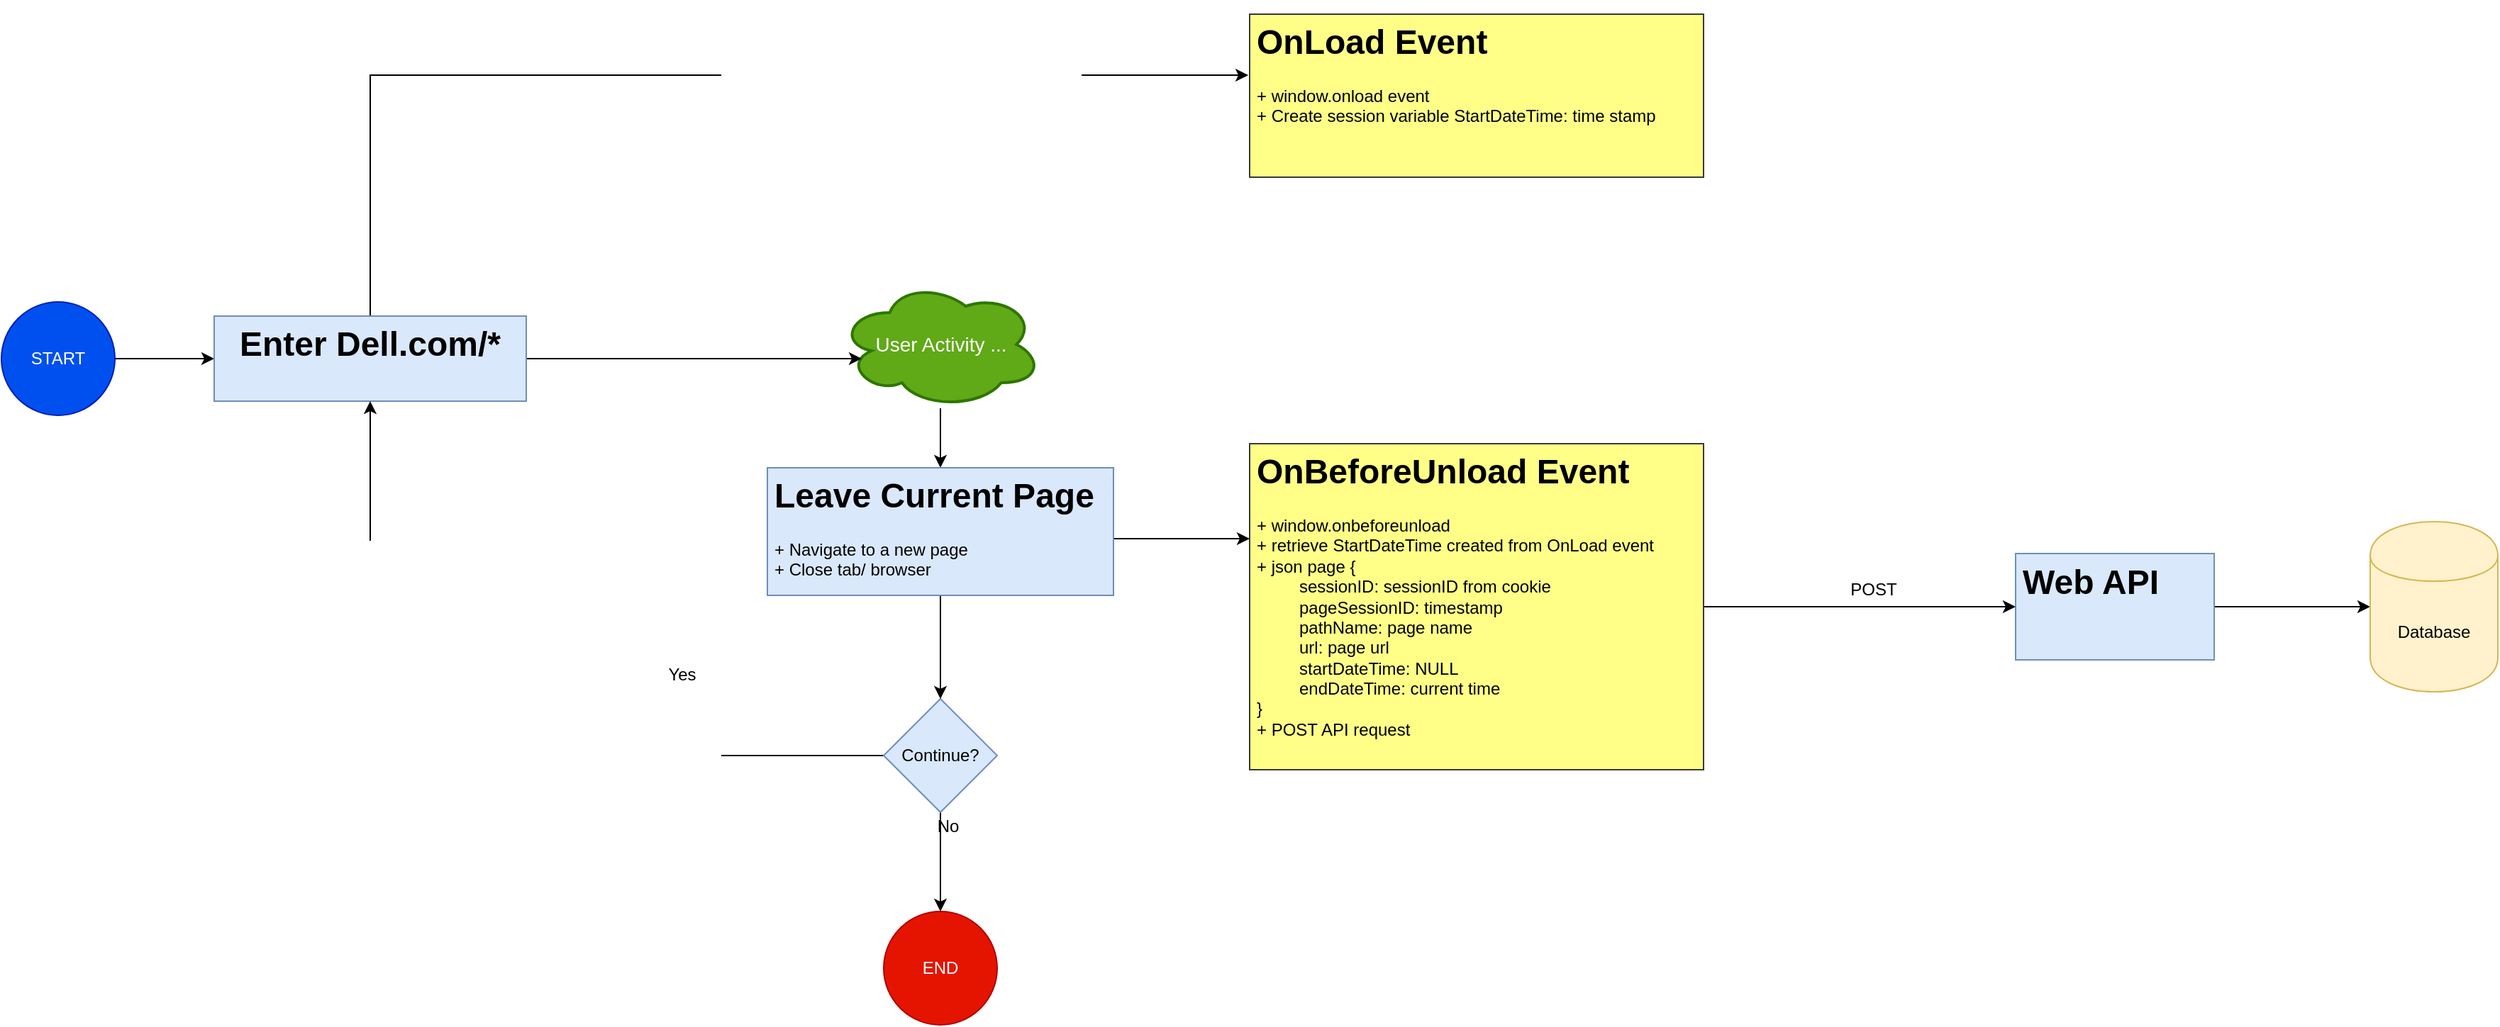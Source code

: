 <mxfile version="12.1.8" type="gitlab" pages="4">
  <diagram id="dEG2URuSuMENRV_pNjTM" name="VisistedPage">
    <mxGraphModel dx="2258" dy="777" grid="1" gridSize="10" guides="1" tooltips="1" connect="1" arrows="1" fold="1" page="1" pageScale="1" pageWidth="850" pageHeight="1100" math="0" shadow="0">
      <root>
        <mxCell id="0"/>
        <mxCell id="1" parent="0"/>
        <mxCell id="zZMmj_Sp9JjqsJp37mnG-26" style="edgeStyle=orthogonalEdgeStyle;rounded=0;orthogonalLoop=1;jettySize=auto;html=1;" parent="1" source="zZMmj_Sp9JjqsJp37mnG-1" target="zZMmj_Sp9JjqsJp37mnG-15" edge="1">
          <mxGeometry relative="1" as="geometry"/>
        </mxCell>
        <mxCell id="zZMmj_Sp9JjqsJp37mnG-1" value="START" style="ellipse;whiteSpace=wrap;html=1;aspect=fixed;fillColor=#0050ef;strokeColor=#001DBC;fontColor=#ffffff;" parent="1" vertex="1">
          <mxGeometry x="-90" y="550" width="80" height="80" as="geometry"/>
        </mxCell>
        <mxCell id="zZMmj_Sp9JjqsJp37mnG-7" value="&lt;h1&gt;OnLoad Event&lt;br&gt;&lt;/h1&gt;&lt;div&gt;+ window.onload event&lt;br&gt;&lt;/div&gt;&lt;div align=&quot;left&quot;&gt;+ Create session variable StartDateTime: time stamp&lt;/div&gt;" style="text;html=1;strokeColor=#36393d;fillColor=#ffff88;spacing=5;spacingTop=-20;whiteSpace=wrap;overflow=hidden;rounded=0;labelBorderColor=none;align=left;" parent="1" vertex="1">
          <mxGeometry x="790" y="347" width="320" height="115" as="geometry"/>
        </mxCell>
        <mxCell id="zZMmj_Sp9JjqsJp37mnG-14" style="edgeStyle=orthogonalEdgeStyle;rounded=0;orthogonalLoop=1;jettySize=auto;html=1;entryX=0;entryY=0.5;entryDx=0;entryDy=0;" parent="1" source="zZMmj_Sp9JjqsJp37mnG-8" target="zZMmj_Sp9JjqsJp37mnG-13" edge="1">
          <mxGeometry relative="1" as="geometry"/>
        </mxCell>
        <mxCell id="zZMmj_Sp9JjqsJp37mnG-8" value="&lt;h1&gt;Web API&lt;br&gt;&lt;/h1&gt;" style="text;html=1;strokeColor=#6c8ebf;fillColor=#dae8fc;spacing=5;spacingTop=-20;whiteSpace=wrap;overflow=hidden;rounded=0;" parent="1" vertex="1">
          <mxGeometry x="1330" y="727.5" width="140" height="75" as="geometry"/>
        </mxCell>
        <mxCell id="zZMmj_Sp9JjqsJp37mnG-39" style="edgeStyle=orthogonalEdgeStyle;rounded=0;orthogonalLoop=1;jettySize=auto;html=1;entryX=0.5;entryY=0;entryDx=0;entryDy=0;" parent="1" source="zZMmj_Sp9JjqsJp37mnG-11" target="zZMmj_Sp9JjqsJp37mnG-38" edge="1">
          <mxGeometry relative="1" as="geometry"/>
        </mxCell>
        <mxCell id="zZMmj_Sp9JjqsJp37mnG-11" value="User Activity ..." style="ellipse;shape=cloud;strokeWidth=2;fontSize=14;whiteSpace=wrap;html=1;align=center;fillColor=#60a917;strokeColor=#2D7600;fontColor=#ffffff;" parent="1" vertex="1">
          <mxGeometry x="500.5" y="535" width="143" height="90" as="geometry"/>
        </mxCell>
        <mxCell id="zZMmj_Sp9JjqsJp37mnG-13" value="Database" style="shape=cylinder;whiteSpace=wrap;html=1;boundedLbl=1;backgroundOutline=1;fillColor=#fff2cc;strokeColor=#d6b656;" parent="1" vertex="1">
          <mxGeometry x="1580" y="705" width="90" height="120" as="geometry"/>
        </mxCell>
        <mxCell id="zZMmj_Sp9JjqsJp37mnG-44" style="edgeStyle=orthogonalEdgeStyle;rounded=0;orthogonalLoop=1;jettySize=auto;html=1;entryX=0.112;entryY=0.611;entryDx=0;entryDy=0;entryPerimeter=0;" parent="1" source="zZMmj_Sp9JjqsJp37mnG-15" target="zZMmj_Sp9JjqsJp37mnG-11" edge="1">
          <mxGeometry relative="1" as="geometry"/>
        </mxCell>
        <mxCell id="w7jQhU914kegy2Zyn2yH-1" style="edgeStyle=orthogonalEdgeStyle;rounded=0;orthogonalLoop=1;jettySize=auto;html=1;entryX=-0.003;entryY=0.374;entryDx=0;entryDy=0;entryPerimeter=0;" edge="1" parent="1" source="zZMmj_Sp9JjqsJp37mnG-15" target="zZMmj_Sp9JjqsJp37mnG-7">
          <mxGeometry relative="1" as="geometry">
            <mxPoint x="240" y="390" as="targetPoint"/>
            <Array as="points">
              <mxPoint x="170" y="390"/>
            </Array>
          </mxGeometry>
        </mxCell>
        <mxCell id="zZMmj_Sp9JjqsJp37mnG-15" value="&lt;h1 align=&quot;center&quot;&gt;Enter Dell.com/*&lt;br&gt;&lt;/h1&gt;" style="text;html=1;strokeColor=#6c8ebf;fillColor=#dae8fc;spacing=5;spacingTop=-20;whiteSpace=wrap;overflow=hidden;rounded=0;align=center;verticalAlign=middle;" parent="1" vertex="1">
          <mxGeometry x="60" y="560" width="220" height="60" as="geometry"/>
        </mxCell>
        <mxCell id="VPt0-fGLwQJutTJhpXxh-2" style="edgeStyle=orthogonalEdgeStyle;rounded=0;orthogonalLoop=1;jettySize=auto;html=1;entryX=0;entryY=0.5;entryDx=0;entryDy=0;" edge="1" parent="1" source="zZMmj_Sp9JjqsJp37mnG-23" target="zZMmj_Sp9JjqsJp37mnG-8">
          <mxGeometry relative="1" as="geometry"/>
        </mxCell>
        <mxCell id="zZMmj_Sp9JjqsJp37mnG-23" value="&lt;h1&gt;OnBeforeUnload Event&lt;br&gt;&lt;/h1&gt;&lt;div align=&quot;left&quot;&gt;+ window.onbeforeunload&lt;/div&gt;&lt;div align=&quot;left&quot;&gt;+ retrieve StartDateTime created from OnLoad event&lt;/div&gt;&lt;div align=&quot;left&quot;&gt;+ json page {&lt;div align=&quot;left&quot;&gt;&amp;nbsp; &amp;nbsp; &amp;nbsp; &amp;nbsp;&amp;nbsp; sessionID: sessionID from cookie&lt;/div&gt;&lt;div align=&quot;left&quot;&gt;&amp;nbsp; &amp;nbsp; &amp;nbsp; &amp;nbsp;&amp;nbsp; pageSessionID: timestamp&lt;/div&gt;&lt;div align=&quot;left&quot;&gt;&amp;nbsp; &amp;nbsp; &amp;nbsp; &amp;nbsp;&amp;nbsp; pathName: page name&lt;/div&gt;&lt;div align=&quot;left&quot;&gt;&amp;nbsp; &amp;nbsp; &amp;nbsp; &amp;nbsp;&amp;nbsp; url: page url&lt;/div&gt;&lt;div align=&quot;left&quot;&gt;&amp;nbsp; &amp;nbsp; &amp;nbsp; &amp;nbsp;&amp;nbsp; startDateTime: NULL&lt;/div&gt;&lt;div align=&quot;left&quot;&gt;&amp;nbsp; &amp;nbsp; &amp;nbsp; &amp;nbsp;&amp;nbsp; endDateTime: current time &amp;nbsp;&amp;nbsp; &lt;br&gt;&lt;/div&gt;}&lt;/div&gt;&lt;div align=&quot;left&quot;&gt;+ POST API request&lt;/div&gt;" style="text;html=1;strokeColor=#36393d;fillColor=#ffff88;spacing=5;spacingTop=-20;whiteSpace=wrap;overflow=hidden;rounded=0;labelBorderColor=none;align=left;" parent="1" vertex="1">
          <mxGeometry x="790" y="650" width="320" height="230" as="geometry"/>
        </mxCell>
        <mxCell id="zZMmj_Sp9JjqsJp37mnG-29" value="END" style="ellipse;whiteSpace=wrap;html=1;aspect=fixed;fillColor=#e51400;strokeColor=#B20000;fontColor=#ffffff;" parent="1" vertex="1">
          <mxGeometry x="532" y="980" width="80" height="80" as="geometry"/>
        </mxCell>
        <mxCell id="zZMmj_Sp9JjqsJp37mnG-32" value="Yes" style="text;html=1;strokeColor=none;fillColor=none;align=center;verticalAlign=middle;whiteSpace=wrap;rounded=0;" parent="1" vertex="1">
          <mxGeometry x="360" y="803" width="60" height="20" as="geometry"/>
        </mxCell>
        <mxCell id="zZMmj_Sp9JjqsJp37mnG-33" value="No" style="text;html=1;strokeColor=none;fillColor=none;align=center;verticalAlign=middle;whiteSpace=wrap;rounded=0;" parent="1" vertex="1">
          <mxGeometry x="548.5" y="910" width="57" height="20" as="geometry"/>
        </mxCell>
        <mxCell id="zZMmj_Sp9JjqsJp37mnG-36" style="edgeStyle=orthogonalEdgeStyle;rounded=0;orthogonalLoop=1;jettySize=auto;html=1;entryX=0.5;entryY=1;entryDx=0;entryDy=0;" parent="1" source="zZMmj_Sp9JjqsJp37mnG-34" target="zZMmj_Sp9JjqsJp37mnG-15" edge="1">
          <mxGeometry relative="1" as="geometry">
            <Array as="points">
              <mxPoint x="170" y="870"/>
            </Array>
          </mxGeometry>
        </mxCell>
        <mxCell id="zZMmj_Sp9JjqsJp37mnG-37" style="edgeStyle=orthogonalEdgeStyle;rounded=0;orthogonalLoop=1;jettySize=auto;html=1;" parent="1" source="zZMmj_Sp9JjqsJp37mnG-34" target="zZMmj_Sp9JjqsJp37mnG-29" edge="1">
          <mxGeometry relative="1" as="geometry"/>
        </mxCell>
        <mxCell id="zZMmj_Sp9JjqsJp37mnG-34" value="Continue?" style="rhombus;whiteSpace=wrap;html=1;fillColor=#dae8fc;align=center;strokeColor=#6c8ebf;" parent="1" vertex="1">
          <mxGeometry x="532" y="830" width="80" height="80" as="geometry"/>
        </mxCell>
        <mxCell id="zZMmj_Sp9JjqsJp37mnG-40" style="edgeStyle=orthogonalEdgeStyle;rounded=0;orthogonalLoop=1;jettySize=auto;html=1;entryX=0.5;entryY=0;entryDx=0;entryDy=0;" parent="1" source="zZMmj_Sp9JjqsJp37mnG-38" target="zZMmj_Sp9JjqsJp37mnG-34" edge="1">
          <mxGeometry relative="1" as="geometry"/>
        </mxCell>
        <mxCell id="zZMmj_Sp9JjqsJp37mnG-41" style="edgeStyle=orthogonalEdgeStyle;rounded=0;orthogonalLoop=1;jettySize=auto;html=1;" parent="1" edge="1">
          <mxGeometry relative="1" as="geometry">
            <Array as="points">
              <mxPoint x="750" y="717"/>
              <mxPoint x="750" y="717"/>
            </Array>
            <mxPoint x="694" y="717" as="sourcePoint"/>
            <mxPoint x="790" y="717" as="targetPoint"/>
          </mxGeometry>
        </mxCell>
        <mxCell id="zZMmj_Sp9JjqsJp37mnG-38" value="&lt;h1&gt;Leave Current Page&lt;br&gt;&lt;/h1&gt;&lt;div&gt;+ Navigate to a new page&lt;/div&gt;&lt;div&gt;+ Close tab/ browser&lt;br&gt;&lt;/div&gt;" style="text;html=1;strokeColor=#6c8ebf;fillColor=#dae8fc;spacing=5;spacingTop=-20;whiteSpace=wrap;overflow=hidden;rounded=0;" parent="1" vertex="1">
          <mxGeometry x="450" y="667" width="244" height="90" as="geometry"/>
        </mxCell>
        <mxCell id="zZMmj_Sp9JjqsJp37mnG-48" value="POST" style="text;html=1;strokeColor=none;fillColor=none;align=center;verticalAlign=middle;whiteSpace=wrap;rounded=0;" parent="1" vertex="1">
          <mxGeometry x="1200" y="743" width="60" height="20" as="geometry"/>
        </mxCell>
      </root>
    </mxGraphModel>
  </diagram>
  <diagram id="deAFkbPXtDO6zFqorq8c" name="Project Phase">
    <mxGraphModel dx="1408" dy="777" grid="1" gridSize="10" guides="1" tooltips="1" connect="1" arrows="1" fold="1" page="1" pageScale="1" pageWidth="850" pageHeight="1100" math="0" shadow="0">
      <root>
        <mxCell id="VeuWU2P346kZjQx-PTfC-0"/>
        <mxCell id="VeuWU2P346kZjQx-PTfC-1" parent="VeuWU2P346kZjQx-PTfC-0"/>
        <mxCell id="VeuWU2P346kZjQx-PTfC-2" style="edgeStyle=orthogonalEdgeStyle;rounded=0;orthogonalLoop=1;jettySize=auto;html=1;" edge="1" parent="VeuWU2P346kZjQx-PTfC-1" source="VeuWU2P346kZjQx-PTfC-3" target="VeuWU2P346kZjQx-PTfC-5">
          <mxGeometry relative="1" as="geometry"/>
        </mxCell>
        <mxCell id="VeuWU2P346kZjQx-PTfC-3" value="Gathering Data" style="shape=step;perimeter=stepPerimeter;whiteSpace=wrap;html=1;fixedSize=1;fillColor=#dae8fc;strokeColor=#6c8ebf;" vertex="1" parent="VeuWU2P346kZjQx-PTfC-1">
          <mxGeometry x="70" y="300" width="220" height="100" as="geometry"/>
        </mxCell>
        <mxCell id="VeuWU2P346kZjQx-PTfC-4" style="edgeStyle=orthogonalEdgeStyle;rounded=0;orthogonalLoop=1;jettySize=auto;html=1;entryX=0;entryY=0.5;entryDx=0;entryDy=0;" edge="1" parent="VeuWU2P346kZjQx-PTfC-1" source="VeuWU2P346kZjQx-PTfC-5" target="VeuWU2P346kZjQx-PTfC-6">
          <mxGeometry relative="1" as="geometry"/>
        </mxCell>
        <mxCell id="VeuWU2P346kZjQx-PTfC-5" value="Analyzing Data" style="shape=step;perimeter=stepPerimeter;whiteSpace=wrap;html=1;fixedSize=1;fillColor=#dae8fc;strokeColor=#6c8ebf;" vertex="1" parent="VeuWU2P346kZjQx-PTfC-1">
          <mxGeometry x="330" y="300" width="220" height="100" as="geometry"/>
        </mxCell>
        <mxCell id="VeuWU2P346kZjQx-PTfC-6" value="Monitoring Data" style="shape=step;perimeter=stepPerimeter;whiteSpace=wrap;html=1;fixedSize=1;fillColor=#dae8fc;strokeColor=#6c8ebf;" vertex="1" parent="VeuWU2P346kZjQx-PTfC-1">
          <mxGeometry x="580" y="300" width="220" height="100" as="geometry"/>
        </mxCell>
      </root>
    </mxGraphModel>
  </diagram>
  <diagram id="6tME40j1ZATA5Wbc7cKe" name="CheckoutProcess">
    <mxGraphModel dx="3108" dy="777" grid="1" gridSize="10" guides="1" tooltips="1" connect="1" arrows="1" fold="1" page="1" pageScale="1" pageWidth="850" pageHeight="1100" math="0" shadow="0">
      <root>
        <mxCell id="UySXy1fswRdgPoqFs6_V-0"/>
        <mxCell id="UySXy1fswRdgPoqFs6_V-1" parent="UySXy1fswRdgPoqFs6_V-0"/>
        <mxCell id="auxAo2bf77dWx2Gt6W6E-2" style="edgeStyle=orthogonalEdgeStyle;rounded=0;orthogonalLoop=1;jettySize=auto;html=1;entryX=0.5;entryY=0;entryDx=0;entryDy=0;" edge="1" parent="UySXy1fswRdgPoqFs6_V-1" source="HYlM91PB28DIS6G7e8KB-0" target="2tditRkO1m_wcs5-E0ya-0">
          <mxGeometry relative="1" as="geometry"/>
        </mxCell>
        <mxCell id="HYlM91PB28DIS6G7e8KB-0" value="START" style="ellipse;whiteSpace=wrap;html=1;aspect=fixed;fillColor=#0050ef;strokeColor=#001DBC;fontColor=#ffffff;" vertex="1" parent="UySXy1fswRdgPoqFs6_V-1">
          <mxGeometry x="-800" y="130" width="80" height="80" as="geometry"/>
        </mxCell>
        <mxCell id="auxAo2bf77dWx2Gt6W6E-3" style="edgeStyle=orthogonalEdgeStyle;rounded=0;orthogonalLoop=1;jettySize=auto;html=1;entryX=0.5;entryY=0;entryDx=0;entryDy=0;" edge="1" parent="UySXy1fswRdgPoqFs6_V-1" source="2tditRkO1m_wcs5-E0ya-0" target="2tditRkO1m_wcs5-E0ya-3">
          <mxGeometry relative="1" as="geometry"/>
        </mxCell>
        <mxCell id="2tditRkO1m_wcs5-E0ya-0" value="Checkout Page" style="text;html=1;strokeColor=#6c8ebf;fillColor=#dae8fc;spacing=5;spacingTop=-20;whiteSpace=wrap;overflow=hidden;rounded=0;align=center;verticalAlign=middle;" vertex="1" parent="UySXy1fswRdgPoqFs6_V-1">
          <mxGeometry x="-830" y="290" width="140" height="60" as="geometry"/>
        </mxCell>
        <mxCell id="_WxDScLxe2Pup7JGftkc-1" style="edgeStyle=orthogonalEdgeStyle;rounded=0;orthogonalLoop=1;jettySize=auto;html=1;" edge="1" parent="UySXy1fswRdgPoqFs6_V-1" target="_WxDScLxe2Pup7JGftkc-0">
          <mxGeometry relative="1" as="geometry">
            <mxPoint x="-764" y="585.5" as="sourcePoint"/>
            <mxPoint x="-755" y="641" as="targetPoint"/>
          </mxGeometry>
        </mxCell>
        <mxCell id="2tditRkO1m_wcs5-E0ya-3" value="&lt;div align=&quot;left&quot;&gt;&lt;font style=&quot;font-size: 24px&quot;&gt;Personal Information&lt;/font&gt;&lt;/div&gt;&lt;div align=&quot;left&quot;&gt;&lt;br&gt;&lt;/div&gt;&lt;div&gt;+First Name&lt;/div&gt;&lt;div&gt;+Last Name&lt;/div&gt;&lt;div&gt;+Middle Name&lt;/div&gt;&lt;div&gt;+Street Address&lt;/div&gt;&lt;div&gt;+City&lt;/div&gt;&lt;div&gt;+State&lt;/div&gt;&lt;div&gt;+Postal Code&lt;/div&gt;&lt;div&gt;+Email Address&lt;br&gt;&lt;/div&gt;" style="text;html=1;strokeColor=#6c8ebf;fillColor=#dae8fc;spacing=5;spacingTop=-20;whiteSpace=wrap;overflow=hidden;rounded=0;align=left;verticalAlign=middle;" vertex="1" parent="UySXy1fswRdgPoqFs6_V-1">
          <mxGeometry x="-885" y="395.5" width="250" height="189" as="geometry"/>
        </mxCell>
        <mxCell id="5zPzqrBeB_hMyJ0tR9tC-1" style="edgeStyle=orthogonalEdgeStyle;rounded=0;orthogonalLoop=1;jettySize=auto;html=1;entryX=0.5;entryY=0;entryDx=0;entryDy=0;" edge="1" parent="UySXy1fswRdgPoqFs6_V-1" source="_WxDScLxe2Pup7JGftkc-0" target="5zPzqrBeB_hMyJ0tR9tC-0">
          <mxGeometry relative="1" as="geometry"/>
        </mxCell>
        <mxCell id="LvvlJurfHCEXRYPOoLm_-1" style="edgeStyle=orthogonalEdgeStyle;rounded=0;orthogonalLoop=1;jettySize=auto;html=1;entryX=0.5;entryY=0;entryDx=0;entryDy=0;" edge="1" parent="UySXy1fswRdgPoqFs6_V-1" source="_WxDScLxe2Pup7JGftkc-0" target="LvvlJurfHCEXRYPOoLm_-0">
          <mxGeometry relative="1" as="geometry"/>
        </mxCell>
        <mxCell id="_WxDScLxe2Pup7JGftkc-0" value="&lt;h1&gt;Submit&lt;br&gt;&lt;/h1&gt;&lt;div&gt;&lt;br&gt;&lt;/div&gt;" style="text;html=1;strokeColor=#36393d;fillColor=#ffff88;spacing=5;spacingTop=-20;whiteSpace=wrap;overflow=hidden;rounded=0;labelBorderColor=none;align=center;" vertex="1" parent="UySXy1fswRdgPoqFs6_V-1">
          <mxGeometry x="-826" y="653" width="124" height="50" as="geometry"/>
        </mxCell>
        <mxCell id="auxAo2bf77dWx2Gt6W6E-4" style="edgeStyle=orthogonalEdgeStyle;rounded=0;orthogonalLoop=1;jettySize=auto;html=1;entryX=0.5;entryY=0;entryDx=0;entryDy=0;" edge="1" parent="UySXy1fswRdgPoqFs6_V-1" source="5zPzqrBeB_hMyJ0tR9tC-0" target="5zPzqrBeB_hMyJ0tR9tC-2">
          <mxGeometry relative="1" as="geometry"/>
        </mxCell>
        <mxCell id="5zPzqrBeB_hMyJ0tR9tC-0" value="&lt;div align=&quot;left&quot;&gt;&lt;font style=&quot;font-size: 24px&quot;&gt;Credit Card Information&lt;/font&gt;&lt;/div&gt;&lt;div align=&quot;left&quot;&gt;&lt;br&gt;&lt;/div&gt;&lt;div&gt;+Credit Card Number&lt;/div&gt;&lt;div&gt;+Expiry Month&lt;/div&gt;&lt;div&gt;+Expiry Year&lt;/div&gt;&lt;div&gt;+Security Code&lt;br&gt;&lt;/div&gt;" style="text;html=1;strokeColor=#6c8ebf;fillColor=#dae8fc;spacing=5;spacingTop=-20;whiteSpace=wrap;overflow=hidden;rounded=0;align=left;verticalAlign=middle;" vertex="1" parent="UySXy1fswRdgPoqFs6_V-1">
          <mxGeometry x="-909" y="765" width="289" height="140" as="geometry"/>
        </mxCell>
        <mxCell id="LvvlJurfHCEXRYPOoLm_-2" style="edgeStyle=orthogonalEdgeStyle;rounded=0;orthogonalLoop=1;jettySize=auto;html=1;entryX=0.5;entryY=1;entryDx=0;entryDy=0;" edge="1" parent="UySXy1fswRdgPoqFs6_V-1" source="5zPzqrBeB_hMyJ0tR9tC-2" target="LvvlJurfHCEXRYPOoLm_-0">
          <mxGeometry relative="1" as="geometry"/>
        </mxCell>
        <mxCell id="F9VMn-3X4hKvlQZQ16Rp-1" style="edgeStyle=orthogonalEdgeStyle;rounded=0;orthogonalLoop=1;jettySize=auto;html=1;entryX=0.5;entryY=0;entryDx=0;entryDy=0;" edge="1" parent="UySXy1fswRdgPoqFs6_V-1" source="5zPzqrBeB_hMyJ0tR9tC-2" target="F9VMn-3X4hKvlQZQ16Rp-0">
          <mxGeometry relative="1" as="geometry"/>
        </mxCell>
        <mxCell id="5zPzqrBeB_hMyJ0tR9tC-2" value="&lt;h1&gt;Submit&lt;br&gt;&lt;/h1&gt;&lt;div&gt;&lt;br&gt;&lt;/div&gt;" style="text;html=1;strokeColor=#36393d;fillColor=#ffff88;spacing=5;spacingTop=-20;whiteSpace=wrap;overflow=hidden;rounded=0;labelBorderColor=none;align=center;" vertex="1" parent="UySXy1fswRdgPoqFs6_V-1">
          <mxGeometry x="-826" y="1007" width="124" height="50" as="geometry"/>
        </mxCell>
        <mxCell id="auxAo2bf77dWx2Gt6W6E-1" style="edgeStyle=orthogonalEdgeStyle;rounded=0;orthogonalLoop=1;jettySize=auto;html=1;entryX=0;entryY=0.5;entryDx=0;entryDy=0;" edge="1" parent="UySXy1fswRdgPoqFs6_V-1" source="LvvlJurfHCEXRYPOoLm_-0" target="auxAo2bf77dWx2Gt6W6E-0">
          <mxGeometry relative="1" as="geometry"/>
        </mxCell>
        <mxCell id="LvvlJurfHCEXRYPOoLm_-0" value="&lt;h1&gt;Web API&lt;br&gt;&lt;/h1&gt;" style="text;html=1;strokeColor=#6c8ebf;fillColor=#dae8fc;spacing=5;spacingTop=-20;whiteSpace=wrap;overflow=hidden;rounded=0;align=center;" vertex="1" parent="UySXy1fswRdgPoqFs6_V-1">
          <mxGeometry x="-410" y="835" width="140" height="75" as="geometry"/>
        </mxCell>
        <mxCell id="auxAo2bf77dWx2Gt6W6E-0" value="Database" style="shape=cylinder;whiteSpace=wrap;html=1;boundedLbl=1;backgroundOutline=1;fillColor=#fff2cc;strokeColor=#d6b656;" vertex="1" parent="UySXy1fswRdgPoqFs6_V-1">
          <mxGeometry x="-170" y="812.5" width="90" height="120" as="geometry"/>
        </mxCell>
        <mxCell id="wL0vOVuyBqPgiezbXGZ6-1" style="edgeStyle=orthogonalEdgeStyle;rounded=0;orthogonalLoop=1;jettySize=auto;html=1;" edge="1" parent="UySXy1fswRdgPoqFs6_V-1" source="F9VMn-3X4hKvlQZQ16Rp-0" target="wL0vOVuyBqPgiezbXGZ6-0">
          <mxGeometry relative="1" as="geometry"/>
        </mxCell>
        <mxCell id="F9VMn-3X4hKvlQZQ16Rp-0" value="&lt;h1&gt;Review Order&lt;/h1&gt;&lt;div&gt;+Review Information&lt;br&gt;&lt;/div&gt;" style="text;html=1;strokeColor=#6c8ebf;fillColor=#dae8fc;spacing=5;spacingTop=-20;whiteSpace=wrap;overflow=hidden;rounded=0;" vertex="1" parent="UySXy1fswRdgPoqFs6_V-1">
          <mxGeometry x="-874.5" y="1150" width="220" height="120" as="geometry"/>
        </mxCell>
        <mxCell id="wL0vOVuyBqPgiezbXGZ6-2" style="edgeStyle=orthogonalEdgeStyle;rounded=0;orthogonalLoop=1;jettySize=auto;html=1;entryX=0;entryY=0.5;entryDx=0;entryDy=0;" edge="1" parent="UySXy1fswRdgPoqFs6_V-1" source="wL0vOVuyBqPgiezbXGZ6-0" target="2tditRkO1m_wcs5-E0ya-0">
          <mxGeometry relative="1" as="geometry">
            <mxPoint x="-1061" y="394" as="targetPoint"/>
            <Array as="points">
              <mxPoint x="-1180" y="1410"/>
              <mxPoint x="-1180" y="320"/>
            </Array>
          </mxGeometry>
        </mxCell>
        <mxCell id="yGQ76c1NBR1ivEjnaYEx-1" style="edgeStyle=orthogonalEdgeStyle;rounded=0;orthogonalLoop=1;jettySize=auto;html=1;" edge="1" parent="UySXy1fswRdgPoqFs6_V-1" source="wL0vOVuyBqPgiezbXGZ6-0" target="yGQ76c1NBR1ivEjnaYEx-0">
          <mxGeometry relative="1" as="geometry"/>
        </mxCell>
        <mxCell id="wL0vOVuyBqPgiezbXGZ6-0" value="Confirm?" style="rhombus;whiteSpace=wrap;html=1;fillColor=#dae8fc;align=center;strokeColor=#6c8ebf;" vertex="1" parent="UySXy1fswRdgPoqFs6_V-1">
          <mxGeometry x="-804" y="1370" width="80" height="80" as="geometry"/>
        </mxCell>
        <mxCell id="V2ABPkPPh3n8A3ueMeRP-0" value="No" style="text;html=1;strokeColor=none;fillColor=none;align=center;verticalAlign=middle;whiteSpace=wrap;rounded=0;" vertex="1" parent="UySXy1fswRdgPoqFs6_V-1">
          <mxGeometry x="-907" y="1400" width="57" height="20" as="geometry"/>
        </mxCell>
        <mxCell id="V2ABPkPPh3n8A3ueMeRP-2" value="Yes" style="text;html=1;strokeColor=none;fillColor=none;align=center;verticalAlign=middle;whiteSpace=wrap;rounded=0;" vertex="1" parent="UySXy1fswRdgPoqFs6_V-1">
          <mxGeometry x="-747" y="1470" width="57" height="20" as="geometry"/>
        </mxCell>
        <mxCell id="yGQ76c1NBR1ivEjnaYEx-0" value="END" style="ellipse;whiteSpace=wrap;html=1;aspect=fixed;fillColor=#e51400;strokeColor=#B20000;fontColor=#ffffff;" vertex="1" parent="UySXy1fswRdgPoqFs6_V-1">
          <mxGeometry x="-804" y="1543" width="80" height="80" as="geometry"/>
        </mxCell>
      </root>
    </mxGraphModel>
  </diagram>
  <diagram id="6nOA9nhYC7lQdt1PMqMB" name="MonitoringProcess">
    <mxGraphModel dx="2023" dy="648" grid="1" gridSize="10" guides="1" tooltips="1" connect="1" arrows="1" fold="1" page="1" pageScale="1" pageWidth="850" pageHeight="1100" math="0" shadow="0">
      <root>
        <mxCell id="F3NjzSG64SZKxDUI2XlF-0"/>
        <mxCell id="F3NjzSG64SZKxDUI2XlF-1" parent="F3NjzSG64SZKxDUI2XlF-0"/>
        <mxCell id="gtxHqngN0gMrVKOKa5fG-1" style="edgeStyle=orthogonalEdgeStyle;rounded=0;orthogonalLoop=1;jettySize=auto;html=1;entryX=0.5;entryY=0;entryDx=0;entryDy=0;" edge="1" parent="F3NjzSG64SZKxDUI2XlF-1" source="Jxnm6MmfE9qSnYkCAQ9U-0" target="gtxHqngN0gMrVKOKa5fG-0">
          <mxGeometry relative="1" as="geometry"/>
        </mxCell>
        <mxCell id="Jxnm6MmfE9qSnYkCAQ9U-0" value="START" style="ellipse;whiteSpace=wrap;html=1;aspect=fixed;fillColor=#0050ef;strokeColor=#001DBC;fontColor=#ffffff;" vertex="1" parent="F3NjzSG64SZKxDUI2XlF-1">
          <mxGeometry x="-527" y="80" width="80" height="80" as="geometry"/>
        </mxCell>
        <mxCell id="rUxk4Ie1TQFeb8NuhRr--7" style="edgeStyle=orthogonalEdgeStyle;rounded=0;orthogonalLoop=1;jettySize=auto;html=1;entryX=0.5;entryY=0;entryDx=0;entryDy=0;entryPerimeter=0;" edge="1" parent="F3NjzSG64SZKxDUI2XlF-1" source="gtxHqngN0gMrVKOKa5fG-0" target="rUxk4Ie1TQFeb8NuhRr--18">
          <mxGeometry relative="1" as="geometry">
            <mxPoint x="-486" y="340" as="targetPoint"/>
            <Array as="points"/>
          </mxGeometry>
        </mxCell>
        <mxCell id="gtxHqngN0gMrVKOKa5fG-0" value="Retrieve Rules" style="text;html=1;strokeColor=#6c8ebf;fillColor=#dae8fc;spacing=5;spacingTop=-20;whiteSpace=wrap;overflow=hidden;rounded=0;align=center;verticalAlign=middle;" vertex="1" parent="F3NjzSG64SZKxDUI2XlF-1">
          <mxGeometry x="-595" y="220" width="216" height="70" as="geometry"/>
        </mxCell>
        <mxCell id="rUxk4Ie1TQFeb8NuhRr--0" value="Database" style="shape=cylinder;whiteSpace=wrap;html=1;boundedLbl=1;backgroundOutline=1;fillColor=#fff2cc;strokeColor=#d6b656;" vertex="1" parent="F3NjzSG64SZKxDUI2XlF-1">
          <mxGeometry x="-126" y="190" width="90" height="120" as="geometry"/>
        </mxCell>
        <mxCell id="rUxk4Ie1TQFeb8NuhRr--3" style="edgeStyle=orthogonalEdgeStyle;rounded=0;orthogonalLoop=1;jettySize=auto;html=1;" edge="1" parent="F3NjzSG64SZKxDUI2XlF-1" source="rUxk4Ie1TQFeb8NuhRr--2" target="rUxk4Ie1TQFeb8NuhRr--0">
          <mxGeometry relative="1" as="geometry"/>
        </mxCell>
        <mxCell id="rUxk4Ie1TQFeb8NuhRr--4" style="edgeStyle=orthogonalEdgeStyle;rounded=0;orthogonalLoop=1;jettySize=auto;html=1;" edge="1" parent="F3NjzSG64SZKxDUI2XlF-1" source="rUxk4Ie1TQFeb8NuhRr--2">
          <mxGeometry relative="1" as="geometry">
            <mxPoint x="-356" y="250" as="targetPoint"/>
          </mxGeometry>
        </mxCell>
        <mxCell id="rUxk4Ie1TQFeb8NuhRr--2" value="" style="verticalLabelPosition=bottom;verticalAlign=top;html=1;strokeWidth=2;shape=mxgraph.flowchart.parallel_mode;pointerEvents=1;align=center;" vertex="1" parent="F3NjzSG64SZKxDUI2XlF-1">
          <mxGeometry x="-287.5" y="230" width="95" height="40" as="geometry"/>
        </mxCell>
        <mxCell id="rUxk4Ie1TQFeb8NuhRr--10" style="edgeStyle=orthogonalEdgeStyle;rounded=0;orthogonalLoop=1;jettySize=auto;html=1;entryX=0.5;entryY=0;entryDx=0;entryDy=0;" edge="1" parent="F3NjzSG64SZKxDUI2XlF-1" source="rUxk4Ie1TQFeb8NuhRr--8" target="rUxk4Ie1TQFeb8NuhRr--9">
          <mxGeometry relative="1" as="geometry"/>
        </mxCell>
        <mxCell id="rUxk4Ie1TQFeb8NuhRr--26" style="edgeStyle=orthogonalEdgeStyle;rounded=0;orthogonalLoop=1;jettySize=auto;html=1;entryX=1.03;entryY=0.66;entryDx=0;entryDy=0;entryPerimeter=0;" edge="1" parent="F3NjzSG64SZKxDUI2XlF-1" source="rUxk4Ie1TQFeb8NuhRr--8" target="rUxk4Ie1TQFeb8NuhRr--16">
          <mxGeometry relative="1" as="geometry">
            <Array as="points">
              <mxPoint x="-596" y="636"/>
              <mxPoint x="-596" y="636"/>
            </Array>
          </mxGeometry>
        </mxCell>
        <mxCell id="rUxk4Ie1TQFeb8NuhRr--8" value="Have all Rules been Processed?" style="strokeWidth=2;html=1;shape=mxgraph.flowchart.decision;whiteSpace=wrap;align=center;fillColor=#dae8fc;strokeColor=#6c8ebf;" vertex="1" parent="F3NjzSG64SZKxDUI2XlF-1">
          <mxGeometry x="-552" y="560" width="130" height="160" as="geometry"/>
        </mxCell>
        <mxCell id="rUxk4Ie1TQFeb8NuhRr--12" style="edgeStyle=orthogonalEdgeStyle;rounded=0;orthogonalLoop=1;jettySize=auto;html=1;entryX=0.5;entryY=0;entryDx=0;entryDy=0;" edge="1" parent="F3NjzSG64SZKxDUI2XlF-1" source="rUxk4Ie1TQFeb8NuhRr--9" target="rUxk4Ie1TQFeb8NuhRr--11">
          <mxGeometry relative="1" as="geometry"/>
        </mxCell>
        <mxCell id="y6XG5nnhle4HkTW5n3el-2" style="edgeStyle=orthogonalEdgeStyle;rounded=0;orthogonalLoop=1;jettySize=auto;html=1;" edge="1" parent="F3NjzSG64SZKxDUI2XlF-1" source="rUxk4Ie1TQFeb8NuhRr--9">
          <mxGeometry relative="1" as="geometry">
            <mxPoint x="-420" y="640" as="targetPoint"/>
            <Array as="points">
              <mxPoint x="-240" y="820"/>
              <mxPoint x="-240" y="640"/>
            </Array>
          </mxGeometry>
        </mxCell>
        <mxCell id="rUxk4Ie1TQFeb8NuhRr--9" value="Process Next Rule" style="text;html=1;strokeColor=#6c8ebf;fillColor=#dae8fc;spacing=5;spacingTop=-20;whiteSpace=wrap;overflow=hidden;rounded=0;align=center;verticalAlign=middle;" vertex="1" parent="F3NjzSG64SZKxDUI2XlF-1">
          <mxGeometry x="-610" y="785" width="245" height="70" as="geometry"/>
        </mxCell>
        <mxCell id="rUxk4Ie1TQFeb8NuhRr--11" value="Output Violation" style="shape=parallelogram;html=1;strokeWidth=2;perimeter=parallelogramPerimeter;whiteSpace=wrap;rounded=1;arcSize=12;size=0.23;align=center;fillColor=#dae8fc;strokeColor=#6c8ebf;" vertex="1" parent="F3NjzSG64SZKxDUI2XlF-1">
          <mxGeometry x="-552.5" y="910" width="130" height="80" as="geometry"/>
        </mxCell>
        <mxCell id="rUxk4Ie1TQFeb8NuhRr--25" style="edgeStyle=orthogonalEdgeStyle;rounded=0;orthogonalLoop=1;jettySize=auto;html=1;entryX=0;entryY=0.5;entryDx=0;entryDy=0;entryPerimeter=0;" edge="1" parent="F3NjzSG64SZKxDUI2XlF-1" source="rUxk4Ie1TQFeb8NuhRr--16" target="rUxk4Ie1TQFeb8NuhRr--18">
          <mxGeometry relative="1" as="geometry">
            <mxPoint x="-786" y="420" as="targetPoint"/>
            <Array as="points">
              <mxPoint x="-796" y="425"/>
            </Array>
          </mxGeometry>
        </mxCell>
        <mxCell id="rUxk4Ie1TQFeb8NuhRr--16" value="Sleep" style="rounded=1;whiteSpace=wrap;html=1;absoluteArcSize=1;arcSize=14;strokeWidth=2;fillColor=#dae8fc;strokeColor=#6c8ebf;" vertex="1" parent="F3NjzSG64SZKxDUI2XlF-1">
          <mxGeometry x="-836" y="570" width="100" height="100" as="geometry"/>
        </mxCell>
        <mxCell id="rUxk4Ie1TQFeb8NuhRr--21" style="edgeStyle=orthogonalEdgeStyle;rounded=0;orthogonalLoop=1;jettySize=auto;html=1;entryX=0.5;entryY=0;entryDx=0;entryDy=0;entryPerimeter=0;" edge="1" parent="F3NjzSG64SZKxDUI2XlF-1" source="rUxk4Ie1TQFeb8NuhRr--18" target="rUxk4Ie1TQFeb8NuhRr--8">
          <mxGeometry relative="1" as="geometry"/>
        </mxCell>
        <mxCell id="rUxk4Ie1TQFeb8NuhRr--31" style="edgeStyle=orthogonalEdgeStyle;rounded=0;orthogonalLoop=1;jettySize=auto;html=1;" edge="1" parent="F3NjzSG64SZKxDUI2XlF-1" source="rUxk4Ie1TQFeb8NuhRr--18">
          <mxGeometry relative="1" as="geometry">
            <mxPoint x="-226" y="425" as="targetPoint"/>
          </mxGeometry>
        </mxCell>
        <mxCell id="rUxk4Ie1TQFeb8NuhRr--18" value="Is Current Time between Start and End Time?" style="strokeWidth=2;html=1;shape=mxgraph.flowchart.decision;whiteSpace=wrap;align=center;fillColor=#dae8fc;strokeColor=#6c8ebf;" vertex="1" parent="F3NjzSG64SZKxDUI2XlF-1">
          <mxGeometry x="-570" y="345" width="165" height="160" as="geometry"/>
        </mxCell>
        <mxCell id="rUxk4Ie1TQFeb8NuhRr--28" value="No" style="text;html=1;resizable=0;points=[];autosize=1;align=left;verticalAlign=top;spacingTop=-4;" vertex="1" parent="F3NjzSG64SZKxDUI2XlF-1">
          <mxGeometry x="-476" y="730" width="30" height="20" as="geometry"/>
        </mxCell>
        <mxCell id="rUxk4Ie1TQFeb8NuhRr--29" value="Yes" style="text;html=1;resizable=0;points=[];autosize=1;align=left;verticalAlign=top;spacingTop=-4;" vertex="1" parent="F3NjzSG64SZKxDUI2XlF-1">
          <mxGeometry x="-618" y="611" width="40" height="20" as="geometry"/>
        </mxCell>
        <mxCell id="rUxk4Ie1TQFeb8NuhRr--30" value="Yes" style="text;html=1;resizable=0;points=[];autosize=1;align=left;verticalAlign=top;spacingTop=-4;" vertex="1" parent="F3NjzSG64SZKxDUI2XlF-1">
          <mxGeometry x="-536" y="510" width="40" height="20" as="geometry"/>
        </mxCell>
        <mxCell id="y6XG5nnhle4HkTW5n3el-0" value="END" style="ellipse;whiteSpace=wrap;html=1;aspect=fixed;fillColor=#e51400;strokeColor=#B20000;fontColor=#ffffff;" vertex="1" parent="F3NjzSG64SZKxDUI2XlF-1">
          <mxGeometry x="-226" y="380" width="80" height="80" as="geometry"/>
        </mxCell>
        <mxCell id="y6XG5nnhle4HkTW5n3el-1" value="No" style="text;html=1;resizable=0;points=[];autosize=1;align=left;verticalAlign=top;spacingTop=-4;" vertex="1" parent="F3NjzSG64SZKxDUI2XlF-1">
          <mxGeometry x="-350" y="405" width="30" height="20" as="geometry"/>
        </mxCell>
      </root>
    </mxGraphModel>
  </diagram>
</mxfile>
